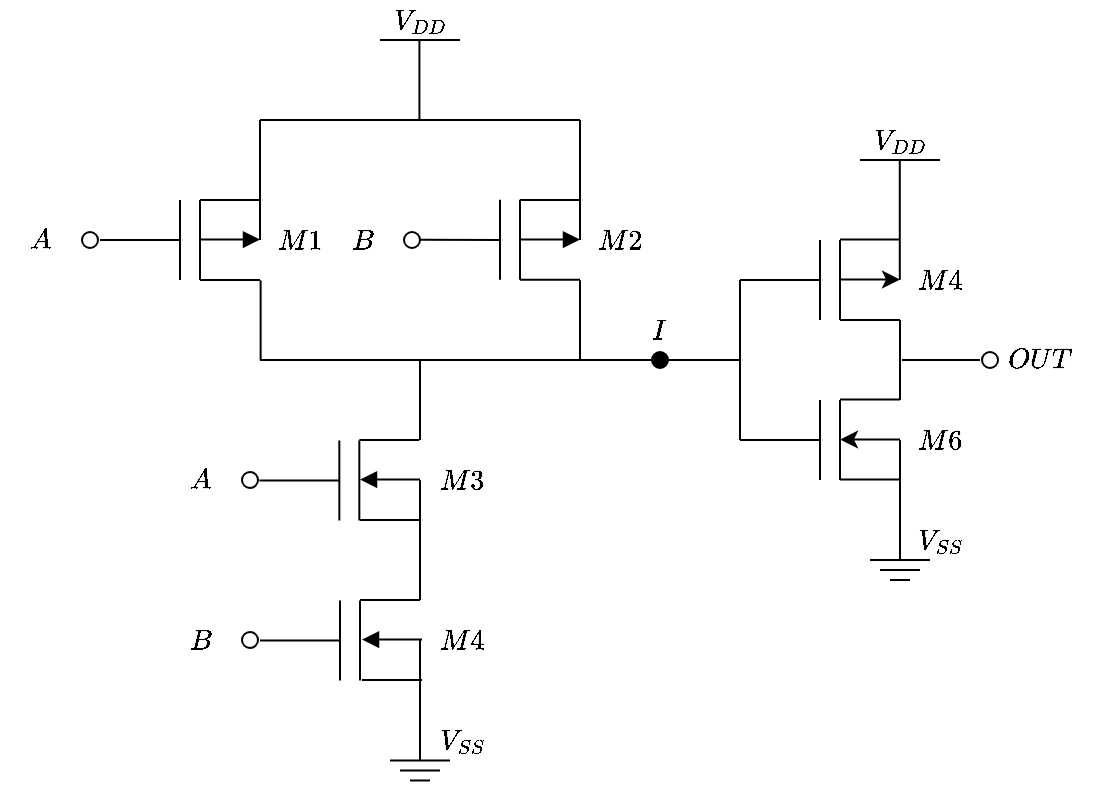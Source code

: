 <mxfile version="16.1.2" type="device"><diagram id="1SQSeOQJ_D9SN2Hk_083" name="Page-1"><mxGraphModel dx="525" dy="412" grid="1" gridSize="10" guides="1" tooltips="1" connect="1" arrows="1" fold="1" page="1" pageScale="1" pageWidth="827" pageHeight="1169" math="1" shadow="0"><root><mxCell id="0"/><mxCell id="1" parent="0"/><mxCell id="KCQMhfwMpKGHufmuZVJF-1" value="" style="endArrow=none;html=1;rounded=0;strokeWidth=1;" edge="1" parent="1"><mxGeometry width="50" height="50" relative="1" as="geometry"><mxPoint x="200" y="380.24" as="sourcePoint"/><mxPoint x="200" y="340.24" as="targetPoint"/></mxGeometry></mxCell><mxCell id="KCQMhfwMpKGHufmuZVJF-2" value="" style="endArrow=none;html=1;rounded=0;strokeWidth=1;" edge="1" parent="1"><mxGeometry width="50" height="50" relative="1" as="geometry"><mxPoint x="210" y="340" as="sourcePoint"/><mxPoint x="240" y="340" as="targetPoint"/></mxGeometry></mxCell><mxCell id="KCQMhfwMpKGHufmuZVJF-3" value="" style="endArrow=none;html=1;rounded=0;strokeWidth=1;" edge="1" parent="1"><mxGeometry width="50" height="50" relative="1" as="geometry"><mxPoint x="210" y="380.24" as="sourcePoint"/><mxPoint x="210" y="340.24" as="targetPoint"/></mxGeometry></mxCell><mxCell id="KCQMhfwMpKGHufmuZVJF-4" value="" style="endArrow=none;html=1;rounded=0;strokeWidth=1;" edge="1" parent="1"><mxGeometry width="50" height="50" relative="1" as="geometry"><mxPoint x="240" y="260" as="sourcePoint"/><mxPoint x="240" y="220" as="targetPoint"/></mxGeometry></mxCell><mxCell id="KCQMhfwMpKGHufmuZVJF-5" value="" style="endArrow=none;html=1;rounded=0;strokeWidth=1;" edge="1" parent="1"><mxGeometry width="50" height="50" relative="1" as="geometry"><mxPoint x="240" y="420.24" as="sourcePoint"/><mxPoint x="240" y="360" as="targetPoint"/></mxGeometry></mxCell><mxCell id="KCQMhfwMpKGHufmuZVJF-6" value="" style="endArrow=none;html=1;rounded=0;strokeWidth=1;" edge="1" parent="1"><mxGeometry width="50" height="50" relative="1" as="geometry"><mxPoint x="160" y="360.24" as="sourcePoint"/><mxPoint x="200" y="360.24" as="targetPoint"/></mxGeometry></mxCell><mxCell id="KCQMhfwMpKGHufmuZVJF-7" value="" style="endArrow=none;html=1;rounded=0;strokeWidth=1;" edge="1" parent="1"><mxGeometry width="50" height="50" relative="1" as="geometry"><mxPoint x="220" y="60" as="sourcePoint"/><mxPoint x="260" y="60" as="targetPoint"/></mxGeometry></mxCell><mxCell id="KCQMhfwMpKGHufmuZVJF-8" value="" style="endArrow=none;html=1;rounded=0;strokeWidth=1;" edge="1" parent="1"><mxGeometry width="50" height="50" relative="1" as="geometry"><mxPoint x="225" y="420.24" as="sourcePoint"/><mxPoint x="255" y="420.24" as="targetPoint"/></mxGeometry></mxCell><mxCell id="KCQMhfwMpKGHufmuZVJF-9" value="" style="endArrow=none;html=1;rounded=0;strokeWidth=1;" edge="1" parent="1"><mxGeometry width="50" height="50" relative="1" as="geometry"><mxPoint x="230" y="425.24" as="sourcePoint"/><mxPoint x="250" y="425.24" as="targetPoint"/></mxGeometry></mxCell><mxCell id="KCQMhfwMpKGHufmuZVJF-10" value="" style="endArrow=none;html=1;rounded=0;strokeWidth=1;" edge="1" parent="1"><mxGeometry width="50" height="50" relative="1" as="geometry"><mxPoint x="235" y="430.24" as="sourcePoint"/><mxPoint x="245" y="430.24" as="targetPoint"/></mxGeometry></mxCell><mxCell id="KCQMhfwMpKGHufmuZVJF-11" value="$$V_{DD}$$" style="text;html=1;strokeColor=none;fillColor=none;align=center;verticalAlign=middle;whiteSpace=wrap;rounded=0;" vertex="1" parent="1"><mxGeometry x="220" y="40" width="40" height="20" as="geometry"/></mxCell><mxCell id="KCQMhfwMpKGHufmuZVJF-14" value="$$V_{SS}$$" style="text;html=1;strokeColor=none;fillColor=none;align=center;verticalAlign=middle;whiteSpace=wrap;rounded=0;" vertex="1" parent="1"><mxGeometry x="241" y="400" width="40" height="20" as="geometry"/></mxCell><mxCell id="KCQMhfwMpKGHufmuZVJF-15" value="" style="endArrow=none;html=1;rounded=0;strokeWidth=1;" edge="1" parent="1"><mxGeometry width="50" height="50" relative="1" as="geometry"><mxPoint x="199.67" y="300.24" as="sourcePoint"/><mxPoint x="199.67" y="260.24" as="targetPoint"/></mxGeometry></mxCell><mxCell id="KCQMhfwMpKGHufmuZVJF-16" value="" style="endArrow=none;html=1;rounded=0;strokeWidth=1;" edge="1" parent="1"><mxGeometry width="50" height="50" relative="1" as="geometry"><mxPoint x="209.67" y="260" as="sourcePoint"/><mxPoint x="239.67" y="260" as="targetPoint"/></mxGeometry></mxCell><mxCell id="KCQMhfwMpKGHufmuZVJF-17" value="" style="endArrow=none;html=1;rounded=0;strokeWidth=1;" edge="1" parent="1"><mxGeometry width="50" height="50" relative="1" as="geometry"><mxPoint x="209.67" y="300.24" as="sourcePoint"/><mxPoint x="209.67" y="260.24" as="targetPoint"/></mxGeometry></mxCell><mxCell id="KCQMhfwMpKGHufmuZVJF-18" value="" style="endArrow=none;html=1;rounded=0;strokeWidth=1;" edge="1" parent="1"><mxGeometry width="50" height="50" relative="1" as="geometry"><mxPoint x="240" y="340" as="sourcePoint"/><mxPoint x="240" y="280" as="targetPoint"/></mxGeometry></mxCell><mxCell id="KCQMhfwMpKGHufmuZVJF-19" value="" style="endArrow=none;html=1;rounded=0;strokeWidth=1;" edge="1" parent="1"><mxGeometry width="50" height="50" relative="1" as="geometry"><mxPoint x="159.67" y="280.24" as="sourcePoint"/><mxPoint x="199.67" y="280.24" as="targetPoint"/></mxGeometry></mxCell><mxCell id="KCQMhfwMpKGHufmuZVJF-20" value="$$B$$" style="text;html=1;strokeColor=none;fillColor=none;align=center;verticalAlign=middle;whiteSpace=wrap;rounded=0;" vertex="1" parent="1"><mxGeometry x="110" y="350" width="40" height="20" as="geometry"/></mxCell><mxCell id="KCQMhfwMpKGHufmuZVJF-21" value="$$A$$" style="text;html=1;strokeColor=none;fillColor=none;align=center;verticalAlign=middle;whiteSpace=wrap;rounded=0;" vertex="1" parent="1"><mxGeometry x="110" y="270" width="40" height="20" as="geometry"/></mxCell><mxCell id="KCQMhfwMpKGHufmuZVJF-22" value="" style="endArrow=none;html=1;rounded=0;strokeWidth=1;" edge="1" parent="1"><mxGeometry width="50" height="50" relative="1" as="geometry"><mxPoint x="240" y="220" as="sourcePoint"/><mxPoint x="160" y="220" as="targetPoint"/></mxGeometry></mxCell><mxCell id="KCQMhfwMpKGHufmuZVJF-23" value="" style="endArrow=none;html=1;rounded=0;strokeWidth=1;" edge="1" parent="1"><mxGeometry width="50" height="50" relative="1" as="geometry"><mxPoint x="160.31" y="180.2" as="sourcePoint"/><mxPoint x="160.31" y="220.2" as="targetPoint"/></mxGeometry></mxCell><mxCell id="KCQMhfwMpKGHufmuZVJF-24" value="" style="endArrow=none;html=1;rounded=0;strokeWidth=1;" edge="1" parent="1"><mxGeometry width="50" height="50" relative="1" as="geometry"><mxPoint x="320" y="180" as="sourcePoint"/><mxPoint x="320" y="220" as="targetPoint"/></mxGeometry></mxCell><mxCell id="KCQMhfwMpKGHufmuZVJF-25" value="" style="endArrow=none;html=1;rounded=0;strokeWidth=1;" edge="1" parent="1"><mxGeometry width="50" height="50" relative="1" as="geometry"><mxPoint x="320" y="220" as="sourcePoint"/><mxPoint x="240" y="220" as="targetPoint"/></mxGeometry></mxCell><mxCell id="KCQMhfwMpKGHufmuZVJF-26" value="" style="endArrow=none;html=1;rounded=0;strokeWidth=1;" edge="1" parent="1"><mxGeometry width="50" height="50" relative="1" as="geometry"><mxPoint x="120" y="180" as="sourcePoint"/><mxPoint x="120" y="140" as="targetPoint"/></mxGeometry></mxCell><mxCell id="KCQMhfwMpKGHufmuZVJF-27" value="" style="endArrow=none;html=1;rounded=0;strokeWidth=1;" edge="1" parent="1"><mxGeometry width="50" height="50" relative="1" as="geometry"><mxPoint x="130" y="180" as="sourcePoint"/><mxPoint x="160" y="180" as="targetPoint"/></mxGeometry></mxCell><mxCell id="KCQMhfwMpKGHufmuZVJF-28" value="" style="endArrow=none;html=1;rounded=0;strokeWidth=1;" edge="1" parent="1"><mxGeometry width="50" height="50" relative="1" as="geometry"><mxPoint x="130" y="180" as="sourcePoint"/><mxPoint x="130" y="140" as="targetPoint"/></mxGeometry></mxCell><mxCell id="KCQMhfwMpKGHufmuZVJF-29" value="" style="endArrow=none;html=1;rounded=0;strokeWidth=1;" edge="1" parent="1"><mxGeometry width="50" height="50" relative="1" as="geometry"><mxPoint x="80" y="160" as="sourcePoint"/><mxPoint x="120" y="160" as="targetPoint"/></mxGeometry></mxCell><mxCell id="KCQMhfwMpKGHufmuZVJF-30" value="" style="endArrow=none;html=1;rounded=0;strokeWidth=1;" edge="1" parent="1"><mxGeometry width="50" height="50" relative="1" as="geometry"><mxPoint x="280" y="179.83" as="sourcePoint"/><mxPoint x="280" y="139.83" as="targetPoint"/></mxGeometry></mxCell><mxCell id="KCQMhfwMpKGHufmuZVJF-31" value="" style="endArrow=none;html=1;rounded=0;strokeWidth=1;" edge="1" parent="1"><mxGeometry width="50" height="50" relative="1" as="geometry"><mxPoint x="290" y="179.83" as="sourcePoint"/><mxPoint x="320" y="179.83" as="targetPoint"/></mxGeometry></mxCell><mxCell id="KCQMhfwMpKGHufmuZVJF-32" value="" style="endArrow=none;html=1;rounded=0;strokeWidth=1;" edge="1" parent="1"><mxGeometry width="50" height="50" relative="1" as="geometry"><mxPoint x="290" y="179.83" as="sourcePoint"/><mxPoint x="290" y="139.83" as="targetPoint"/></mxGeometry></mxCell><mxCell id="KCQMhfwMpKGHufmuZVJF-33" value="" style="endArrow=none;html=1;rounded=0;strokeWidth=1;" edge="1" parent="1"><mxGeometry width="50" height="50" relative="1" as="geometry"><mxPoint x="240" y="159.83" as="sourcePoint"/><mxPoint x="280" y="160" as="targetPoint"/></mxGeometry></mxCell><mxCell id="KCQMhfwMpKGHufmuZVJF-34" value="" style="endArrow=none;html=1;rounded=0;strokeWidth=1;" edge="1" parent="1"><mxGeometry width="50" height="50" relative="1" as="geometry"><mxPoint x="160" y="100" as="sourcePoint"/><mxPoint x="160" y="140" as="targetPoint"/></mxGeometry></mxCell><mxCell id="KCQMhfwMpKGHufmuZVJF-35" value="" style="endArrow=none;html=1;rounded=0;strokeWidth=1;" edge="1" parent="1"><mxGeometry width="50" height="50" relative="1" as="geometry"><mxPoint x="320" y="100" as="sourcePoint"/><mxPoint x="320" y="140" as="targetPoint"/></mxGeometry></mxCell><mxCell id="KCQMhfwMpKGHufmuZVJF-36" value="" style="endArrow=none;html=1;rounded=0;strokeWidth=1;" edge="1" parent="1"><mxGeometry width="50" height="50" relative="1" as="geometry"><mxPoint x="320" y="100" as="sourcePoint"/><mxPoint x="160" y="100" as="targetPoint"/></mxGeometry></mxCell><mxCell id="KCQMhfwMpKGHufmuZVJF-37" value="" style="endArrow=none;html=1;rounded=0;strokeWidth=1;" edge="1" parent="1"><mxGeometry width="50" height="50" relative="1" as="geometry"><mxPoint x="239.71" y="60" as="sourcePoint"/><mxPoint x="239.71" y="100" as="targetPoint"/></mxGeometry></mxCell><mxCell id="KCQMhfwMpKGHufmuZVJF-38" value="" style="verticalLabelPosition=bottom;shadow=0;dashed=0;align=center;html=1;verticalAlign=top;shape=mxgraph.electrical.logic_gates.inverting_contact;strokeWidth=1;" vertex="1" parent="1"><mxGeometry x="70" y="155" width="10" height="10" as="geometry"/></mxCell><mxCell id="KCQMhfwMpKGHufmuZVJF-39" value="$$A$$" style="text;html=1;strokeColor=none;fillColor=none;align=center;verticalAlign=middle;whiteSpace=wrap;rounded=0;" vertex="1" parent="1"><mxGeometry x="30" y="150" width="40" height="20" as="geometry"/></mxCell><mxCell id="KCQMhfwMpKGHufmuZVJF-40" value="" style="verticalLabelPosition=bottom;shadow=0;dashed=0;align=center;html=1;verticalAlign=top;shape=mxgraph.electrical.logic_gates.inverting_contact;strokeWidth=1;" vertex="1" parent="1"><mxGeometry x="231" y="155" width="10" height="10" as="geometry"/></mxCell><mxCell id="KCQMhfwMpKGHufmuZVJF-41" value="$$B$$" style="text;html=1;strokeColor=none;fillColor=none;align=center;verticalAlign=middle;whiteSpace=wrap;rounded=0;" vertex="1" parent="1"><mxGeometry x="191" y="150" width="40" height="20" as="geometry"/></mxCell><mxCell id="KCQMhfwMpKGHufmuZVJF-42" value="" style="verticalLabelPosition=bottom;shadow=0;dashed=0;align=center;html=1;verticalAlign=top;shape=mxgraph.electrical.logic_gates.inverting_contact;strokeWidth=1;" vertex="1" parent="1"><mxGeometry x="150" y="355" width="10" height="10" as="geometry"/></mxCell><mxCell id="KCQMhfwMpKGHufmuZVJF-43" value="" style="verticalLabelPosition=bottom;shadow=0;dashed=0;align=center;html=1;verticalAlign=top;shape=mxgraph.electrical.logic_gates.inverting_contact;strokeWidth=1;" vertex="1" parent="1"><mxGeometry x="150" y="275" width="10" height="10" as="geometry"/></mxCell><mxCell id="KCQMhfwMpKGHufmuZVJF-44" value="" style="endArrow=block;html=1;rounded=0;endFill=1;" edge="1" parent="1"><mxGeometry width="50" height="50" relative="1" as="geometry"><mxPoint x="130" y="159.76" as="sourcePoint"/><mxPoint x="160" y="159.76" as="targetPoint"/></mxGeometry></mxCell><mxCell id="KCQMhfwMpKGHufmuZVJF-45" value="" style="endArrow=block;html=1;rounded=0;endFill=1;" edge="1" parent="1"><mxGeometry width="50" height="50" relative="1" as="geometry"><mxPoint x="290" y="159.76" as="sourcePoint"/><mxPoint x="320" y="159.76" as="targetPoint"/></mxGeometry></mxCell><mxCell id="KCQMhfwMpKGHufmuZVJF-46" value="" style="endArrow=block;html=1;rounded=0;endFill=1;" edge="1" parent="1"><mxGeometry width="50" height="50" relative="1" as="geometry"><mxPoint x="241" y="359.76" as="sourcePoint"/><mxPoint x="211" y="359.76" as="targetPoint"/></mxGeometry></mxCell><mxCell id="KCQMhfwMpKGHufmuZVJF-47" value="" style="endArrow=block;html=1;rounded=0;endFill=1;" edge="1" parent="1"><mxGeometry width="50" height="50" relative="1" as="geometry"><mxPoint x="240" y="279.76" as="sourcePoint"/><mxPoint x="210" y="279.76" as="targetPoint"/></mxGeometry></mxCell><mxCell id="KCQMhfwMpKGHufmuZVJF-48" value="" style="endArrow=none;html=1;rounded=0;strokeWidth=1;" edge="1" parent="1"><mxGeometry width="50" height="50" relative="1" as="geometry"><mxPoint x="210.0" y="300" as="sourcePoint"/><mxPoint x="240.0" y="300" as="targetPoint"/></mxGeometry></mxCell><mxCell id="KCQMhfwMpKGHufmuZVJF-49" value="" style="endArrow=none;html=1;rounded=0;strokeWidth=1;" edge="1" parent="1"><mxGeometry width="50" height="50" relative="1" as="geometry"><mxPoint x="211.0" y="380" as="sourcePoint"/><mxPoint x="241.0" y="380" as="targetPoint"/></mxGeometry></mxCell><mxCell id="KCQMhfwMpKGHufmuZVJF-50" value="" style="endArrow=none;html=1;rounded=0;strokeWidth=1;" edge="1" parent="1"><mxGeometry width="50" height="50" relative="1" as="geometry"><mxPoint x="130" y="140.0" as="sourcePoint"/><mxPoint x="160" y="140.0" as="targetPoint"/></mxGeometry></mxCell><mxCell id="KCQMhfwMpKGHufmuZVJF-51" value="" style="endArrow=none;html=1;rounded=0;strokeWidth=1;" edge="1" parent="1"><mxGeometry width="50" height="50" relative="1" as="geometry"><mxPoint x="160" y="160" as="sourcePoint"/><mxPoint x="160" y="140" as="targetPoint"/></mxGeometry></mxCell><mxCell id="KCQMhfwMpKGHufmuZVJF-52" value="" style="endArrow=none;html=1;rounded=0;strokeWidth=1;" edge="1" parent="1"><mxGeometry width="50" height="50" relative="1" as="geometry"><mxPoint x="290" y="140.0" as="sourcePoint"/><mxPoint x="320" y="140.0" as="targetPoint"/></mxGeometry></mxCell><mxCell id="KCQMhfwMpKGHufmuZVJF-53" value="" style="endArrow=none;html=1;rounded=0;strokeWidth=1;" edge="1" parent="1"><mxGeometry width="50" height="50" relative="1" as="geometry"><mxPoint x="320" y="160" as="sourcePoint"/><mxPoint x="320" y="140" as="targetPoint"/></mxGeometry></mxCell><mxCell id="KCQMhfwMpKGHufmuZVJF-54" value="" style="endArrow=none;html=1;rounded=0;strokeWidth=1;" edge="1" parent="1"><mxGeometry width="50" height="50" relative="1" as="geometry"><mxPoint x="320" y="219.96" as="sourcePoint"/><mxPoint x="360" y="219.96" as="targetPoint"/></mxGeometry></mxCell><mxCell id="KCQMhfwMpKGHufmuZVJF-55" value="" style="endArrow=none;html=1;rounded=0;strokeWidth=1;" edge="1" parent="1"><mxGeometry width="50" height="50" relative="1" as="geometry"><mxPoint x="360" y="220" as="sourcePoint"/><mxPoint x="400" y="220" as="targetPoint"/></mxGeometry></mxCell><mxCell id="KCQMhfwMpKGHufmuZVJF-57" value="" style="endArrow=none;html=1;rounded=0;strokeWidth=1;" edge="1" parent="1"><mxGeometry width="50" height="50" relative="1" as="geometry"><mxPoint x="440" y="280" as="sourcePoint"/><mxPoint x="440" y="240" as="targetPoint"/></mxGeometry></mxCell><mxCell id="KCQMhfwMpKGHufmuZVJF-58" value="" style="endArrow=none;html=1;rounded=0;strokeWidth=1;" edge="1" parent="1"><mxGeometry width="50" height="50" relative="1" as="geometry"><mxPoint x="440" y="200" as="sourcePoint"/><mxPoint x="440" y="160" as="targetPoint"/></mxGeometry></mxCell><mxCell id="KCQMhfwMpKGHufmuZVJF-59" value="" style="endArrow=none;html=1;rounded=0;strokeWidth=1;" edge="1" parent="1"><mxGeometry width="50" height="50" relative="1" as="geometry"><mxPoint x="450" y="200" as="sourcePoint"/><mxPoint x="480" y="200" as="targetPoint"/></mxGeometry></mxCell><mxCell id="KCQMhfwMpKGHufmuZVJF-60" value="" style="endArrow=none;html=1;rounded=0;strokeWidth=1;" edge="1" parent="1"><mxGeometry width="50" height="50" relative="1" as="geometry"><mxPoint x="450" y="239.76" as="sourcePoint"/><mxPoint x="480" y="239.76" as="targetPoint"/></mxGeometry></mxCell><mxCell id="KCQMhfwMpKGHufmuZVJF-61" value="" style="endArrow=none;html=1;rounded=0;strokeWidth=1;" edge="1" parent="1"><mxGeometry width="50" height="50" relative="1" as="geometry"><mxPoint x="450" y="279.76" as="sourcePoint"/><mxPoint x="480" y="279.76" as="targetPoint"/></mxGeometry></mxCell><mxCell id="KCQMhfwMpKGHufmuZVJF-62" value="" style="endArrow=none;html=1;rounded=0;strokeWidth=1;" edge="1" parent="1"><mxGeometry width="50" height="50" relative="1" as="geometry"><mxPoint x="450" y="200" as="sourcePoint"/><mxPoint x="450" y="160" as="targetPoint"/></mxGeometry></mxCell><mxCell id="KCQMhfwMpKGHufmuZVJF-63" value="" style="endArrow=none;html=1;rounded=0;strokeWidth=1;" edge="1" parent="1"><mxGeometry width="50" height="50" relative="1" as="geometry"><mxPoint x="450" y="280" as="sourcePoint"/><mxPoint x="450" y="240" as="targetPoint"/></mxGeometry></mxCell><mxCell id="KCQMhfwMpKGHufmuZVJF-64" value="" style="endArrow=none;html=1;rounded=0;strokeWidth=1;" edge="1" parent="1"><mxGeometry width="50" height="50" relative="1" as="geometry"><mxPoint x="480" y="240" as="sourcePoint"/><mxPoint x="480" y="200" as="targetPoint"/></mxGeometry></mxCell><mxCell id="KCQMhfwMpKGHufmuZVJF-65" value="" style="endArrow=none;html=1;rounded=0;strokeWidth=1;" edge="1" parent="1"><mxGeometry width="50" height="50" relative="1" as="geometry"><mxPoint x="480" y="320" as="sourcePoint"/><mxPoint x="480" y="280" as="targetPoint"/></mxGeometry></mxCell><mxCell id="KCQMhfwMpKGHufmuZVJF-66" value="" style="endArrow=none;html=1;rounded=0;strokeWidth=1;" edge="1" parent="1"><mxGeometry width="50" height="50" relative="1" as="geometry"><mxPoint x="400" y="260" as="sourcePoint"/><mxPoint x="400" y="180" as="targetPoint"/></mxGeometry></mxCell><mxCell id="KCQMhfwMpKGHufmuZVJF-67" value="" style="endArrow=none;html=1;rounded=0;strokeWidth=1;" edge="1" parent="1"><mxGeometry width="50" height="50" relative="1" as="geometry"><mxPoint x="400" y="260" as="sourcePoint"/><mxPoint x="440" y="260" as="targetPoint"/></mxGeometry></mxCell><mxCell id="KCQMhfwMpKGHufmuZVJF-68" value="" style="endArrow=none;html=1;rounded=0;strokeWidth=1;startArrow=none;" edge="1" parent="1"><mxGeometry width="50" height="50" relative="1" as="geometry"><mxPoint x="440" y="180" as="sourcePoint"/><mxPoint x="440" y="180" as="targetPoint"/></mxGeometry></mxCell><mxCell id="KCQMhfwMpKGHufmuZVJF-69" value="" style="endArrow=none;html=1;rounded=0;strokeWidth=1;" edge="1" parent="1"><mxGeometry width="50" height="50" relative="1" as="geometry"><mxPoint x="400" y="180" as="sourcePoint"/><mxPoint x="440" y="180" as="targetPoint"/></mxGeometry></mxCell><mxCell id="KCQMhfwMpKGHufmuZVJF-70" value="" style="endArrow=none;html=1;rounded=0;strokeWidth=1;" edge="1" parent="1"><mxGeometry width="50" height="50" relative="1" as="geometry"><mxPoint x="460" y="120" as="sourcePoint"/><mxPoint x="500" y="120" as="targetPoint"/></mxGeometry></mxCell><mxCell id="KCQMhfwMpKGHufmuZVJF-71" value="" style="endArrow=none;html=1;rounded=0;strokeWidth=1;" edge="1" parent="1"><mxGeometry width="50" height="50" relative="1" as="geometry"><mxPoint x="465" y="320" as="sourcePoint"/><mxPoint x="495" y="320" as="targetPoint"/></mxGeometry></mxCell><mxCell id="KCQMhfwMpKGHufmuZVJF-72" value="" style="endArrow=none;html=1;rounded=0;strokeWidth=1;" edge="1" parent="1"><mxGeometry width="50" height="50" relative="1" as="geometry"><mxPoint x="470" y="325" as="sourcePoint"/><mxPoint x="490" y="325" as="targetPoint"/></mxGeometry></mxCell><mxCell id="KCQMhfwMpKGHufmuZVJF-73" value="" style="endArrow=none;html=1;rounded=0;strokeWidth=1;" edge="1" parent="1"><mxGeometry width="50" height="50" relative="1" as="geometry"><mxPoint x="475" y="330" as="sourcePoint"/><mxPoint x="485" y="330" as="targetPoint"/></mxGeometry></mxCell><mxCell id="KCQMhfwMpKGHufmuZVJF-74" value="$$V_{DD}$$" style="text;html=1;strokeColor=none;fillColor=none;align=center;verticalAlign=middle;whiteSpace=wrap;rounded=0;" vertex="1" parent="1"><mxGeometry x="460" y="100" width="40" height="20" as="geometry"/></mxCell><mxCell id="KCQMhfwMpKGHufmuZVJF-75" value="" style="endArrow=none;html=1;rounded=0;strokeWidth=1;" edge="1" parent="1"><mxGeometry width="50" height="50" relative="1" as="geometry"><mxPoint x="520" y="220" as="sourcePoint"/><mxPoint x="481" y="220" as="targetPoint"/></mxGeometry></mxCell><mxCell id="KCQMhfwMpKGHufmuZVJF-76" value="" style="verticalLabelPosition=bottom;shadow=0;dashed=0;align=center;html=1;verticalAlign=top;shape=mxgraph.electrical.logic_gates.inverting_contact;strokeWidth=1;" vertex="1" parent="1"><mxGeometry x="520" y="215" width="10" height="10" as="geometry"/></mxCell><mxCell id="KCQMhfwMpKGHufmuZVJF-77" value="$$OUT$$" style="text;html=1;strokeColor=none;fillColor=none;align=center;verticalAlign=middle;whiteSpace=wrap;rounded=0;" vertex="1" parent="1"><mxGeometry x="530" y="210" width="40" height="20" as="geometry"/></mxCell><mxCell id="KCQMhfwMpKGHufmuZVJF-79" value="$$V_{SS}$$" style="text;html=1;strokeColor=none;fillColor=none;align=center;verticalAlign=middle;whiteSpace=wrap;rounded=0;" vertex="1" parent="1"><mxGeometry x="480" y="300" width="40" height="20" as="geometry"/></mxCell><mxCell id="KCQMhfwMpKGHufmuZVJF-80" value="" style="endArrow=classic;html=1;rounded=0;strokeWidth=1;" edge="1" parent="1"><mxGeometry width="50" height="50" relative="1" as="geometry"><mxPoint x="450" y="179.76" as="sourcePoint"/><mxPoint x="480" y="179.76" as="targetPoint"/></mxGeometry></mxCell><mxCell id="KCQMhfwMpKGHufmuZVJF-81" value="" style="endArrow=none;html=1;rounded=0;strokeWidth=1;" edge="1" parent="1"><mxGeometry width="50" height="50" relative="1" as="geometry"><mxPoint x="480" y="280" as="sourcePoint"/><mxPoint x="480" y="260" as="targetPoint"/></mxGeometry></mxCell><mxCell id="KCQMhfwMpKGHufmuZVJF-82" value="" style="endArrow=none;html=1;rounded=0;strokeWidth=1;" edge="1" parent="1"><mxGeometry width="50" height="50" relative="1" as="geometry"><mxPoint x="450" y="159.76" as="sourcePoint"/><mxPoint x="480" y="159.76" as="targetPoint"/></mxGeometry></mxCell><mxCell id="KCQMhfwMpKGHufmuZVJF-83" value="" style="endArrow=classic;html=1;rounded=0;strokeWidth=1;" edge="1" parent="1"><mxGeometry width="50" height="50" relative="1" as="geometry"><mxPoint x="480" y="259.76" as="sourcePoint"/><mxPoint x="450" y="259.76" as="targetPoint"/></mxGeometry></mxCell><mxCell id="KCQMhfwMpKGHufmuZVJF-84" value="" style="endArrow=none;html=1;rounded=0;strokeWidth=1;" edge="1" parent="1"><mxGeometry width="50" height="50" relative="1" as="geometry"><mxPoint x="479.9" y="160" as="sourcePoint"/><mxPoint x="479.9" y="120" as="targetPoint"/></mxGeometry></mxCell><mxCell id="KCQMhfwMpKGHufmuZVJF-85" value="" style="endArrow=none;html=1;rounded=0;strokeWidth=1;" edge="1" parent="1"><mxGeometry width="50" height="50" relative="1" as="geometry"><mxPoint x="479.9" y="180" as="sourcePoint"/><mxPoint x="479.9" y="160" as="targetPoint"/></mxGeometry></mxCell><mxCell id="KCQMhfwMpKGHufmuZVJF-87" value="$$M1$$" style="text;html=1;strokeColor=none;fillColor=none;align=center;verticalAlign=middle;whiteSpace=wrap;rounded=0;" vertex="1" parent="1"><mxGeometry x="160" y="150" width="40" height="20" as="geometry"/></mxCell><mxCell id="KCQMhfwMpKGHufmuZVJF-88" value="$$M2$$" style="text;html=1;strokeColor=none;fillColor=none;align=center;verticalAlign=middle;whiteSpace=wrap;rounded=0;" vertex="1" parent="1"><mxGeometry x="320" y="150" width="40" height="20" as="geometry"/></mxCell><mxCell id="KCQMhfwMpKGHufmuZVJF-89" value="$$M3$$" style="text;html=1;strokeColor=none;fillColor=none;align=center;verticalAlign=middle;whiteSpace=wrap;rounded=0;" vertex="1" parent="1"><mxGeometry x="241" y="270" width="40" height="20" as="geometry"/></mxCell><mxCell id="KCQMhfwMpKGHufmuZVJF-90" value="$$M4$$" style="text;html=1;strokeColor=none;fillColor=none;align=center;verticalAlign=middle;whiteSpace=wrap;rounded=0;" vertex="1" parent="1"><mxGeometry x="241" y="350" width="40" height="20" as="geometry"/></mxCell><mxCell id="KCQMhfwMpKGHufmuZVJF-91" value="$$M4$$" style="text;html=1;strokeColor=none;fillColor=none;align=center;verticalAlign=middle;whiteSpace=wrap;rounded=0;" vertex="1" parent="1"><mxGeometry x="480" y="170" width="40" height="20" as="geometry"/></mxCell><mxCell id="KCQMhfwMpKGHufmuZVJF-92" value="$$M6$$" style="text;html=1;strokeColor=none;fillColor=none;align=center;verticalAlign=middle;whiteSpace=wrap;rounded=0;" vertex="1" parent="1"><mxGeometry x="480" y="250" width="40" height="20" as="geometry"/></mxCell><mxCell id="KCQMhfwMpKGHufmuZVJF-93" value="$$I$$" style="text;html=1;strokeColor=none;fillColor=none;align=center;verticalAlign=middle;whiteSpace=wrap;rounded=0;" vertex="1" parent="1"><mxGeometry x="340" y="195" width="40" height="20" as="geometry"/></mxCell><mxCell id="KCQMhfwMpKGHufmuZVJF-94" value="" style="verticalLabelPosition=bottom;shadow=0;dashed=0;align=center;html=1;verticalAlign=top;shape=mxgraph.electrical.logic_gates.inverting_contact;strokeWidth=1;fillColor=#000000;" vertex="1" parent="1"><mxGeometry x="355" y="215" width="10" height="10" as="geometry"/></mxCell></root></mxGraphModel></diagram></mxfile>